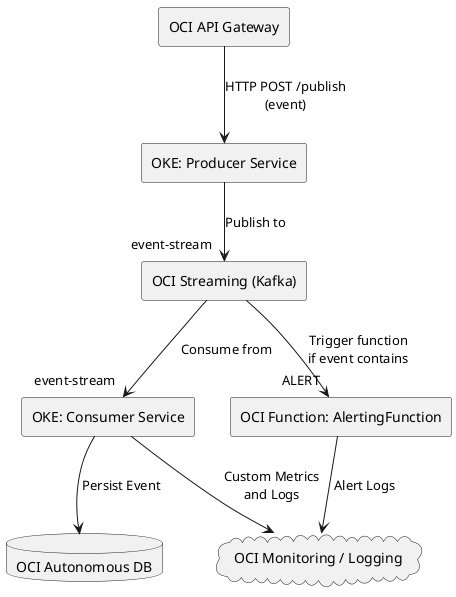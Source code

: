 @startuml
allowmixing
skinparam style strictuml

rectangle "OCI API Gateway" as APIGW
rectangle "OKE: Producer Service" as Producer
rectangle "OCI Streaming (Kafka)" as Kafka
rectangle "OKE: Consumer Service" as Consumer
rectangle "OCI Function: AlertingFunction" as FnAlert
database "OCI Autonomous DB" as DB
cloud "OCI Monitoring / Logging" as Observability

APIGW --> Producer : HTTP POST /publish\n(event)
Producer --> Kafka : Publish to "event-stream"
Kafka --> Consumer : Consume from "event-stream"
Kafka --> FnAlert : Trigger function\nif event contains "ALERT"
Consumer --> DB : Persist Event
Consumer --> Observability : Custom Metrics\nand Logs
FnAlert --> Observability : Alert Logs

@enduml